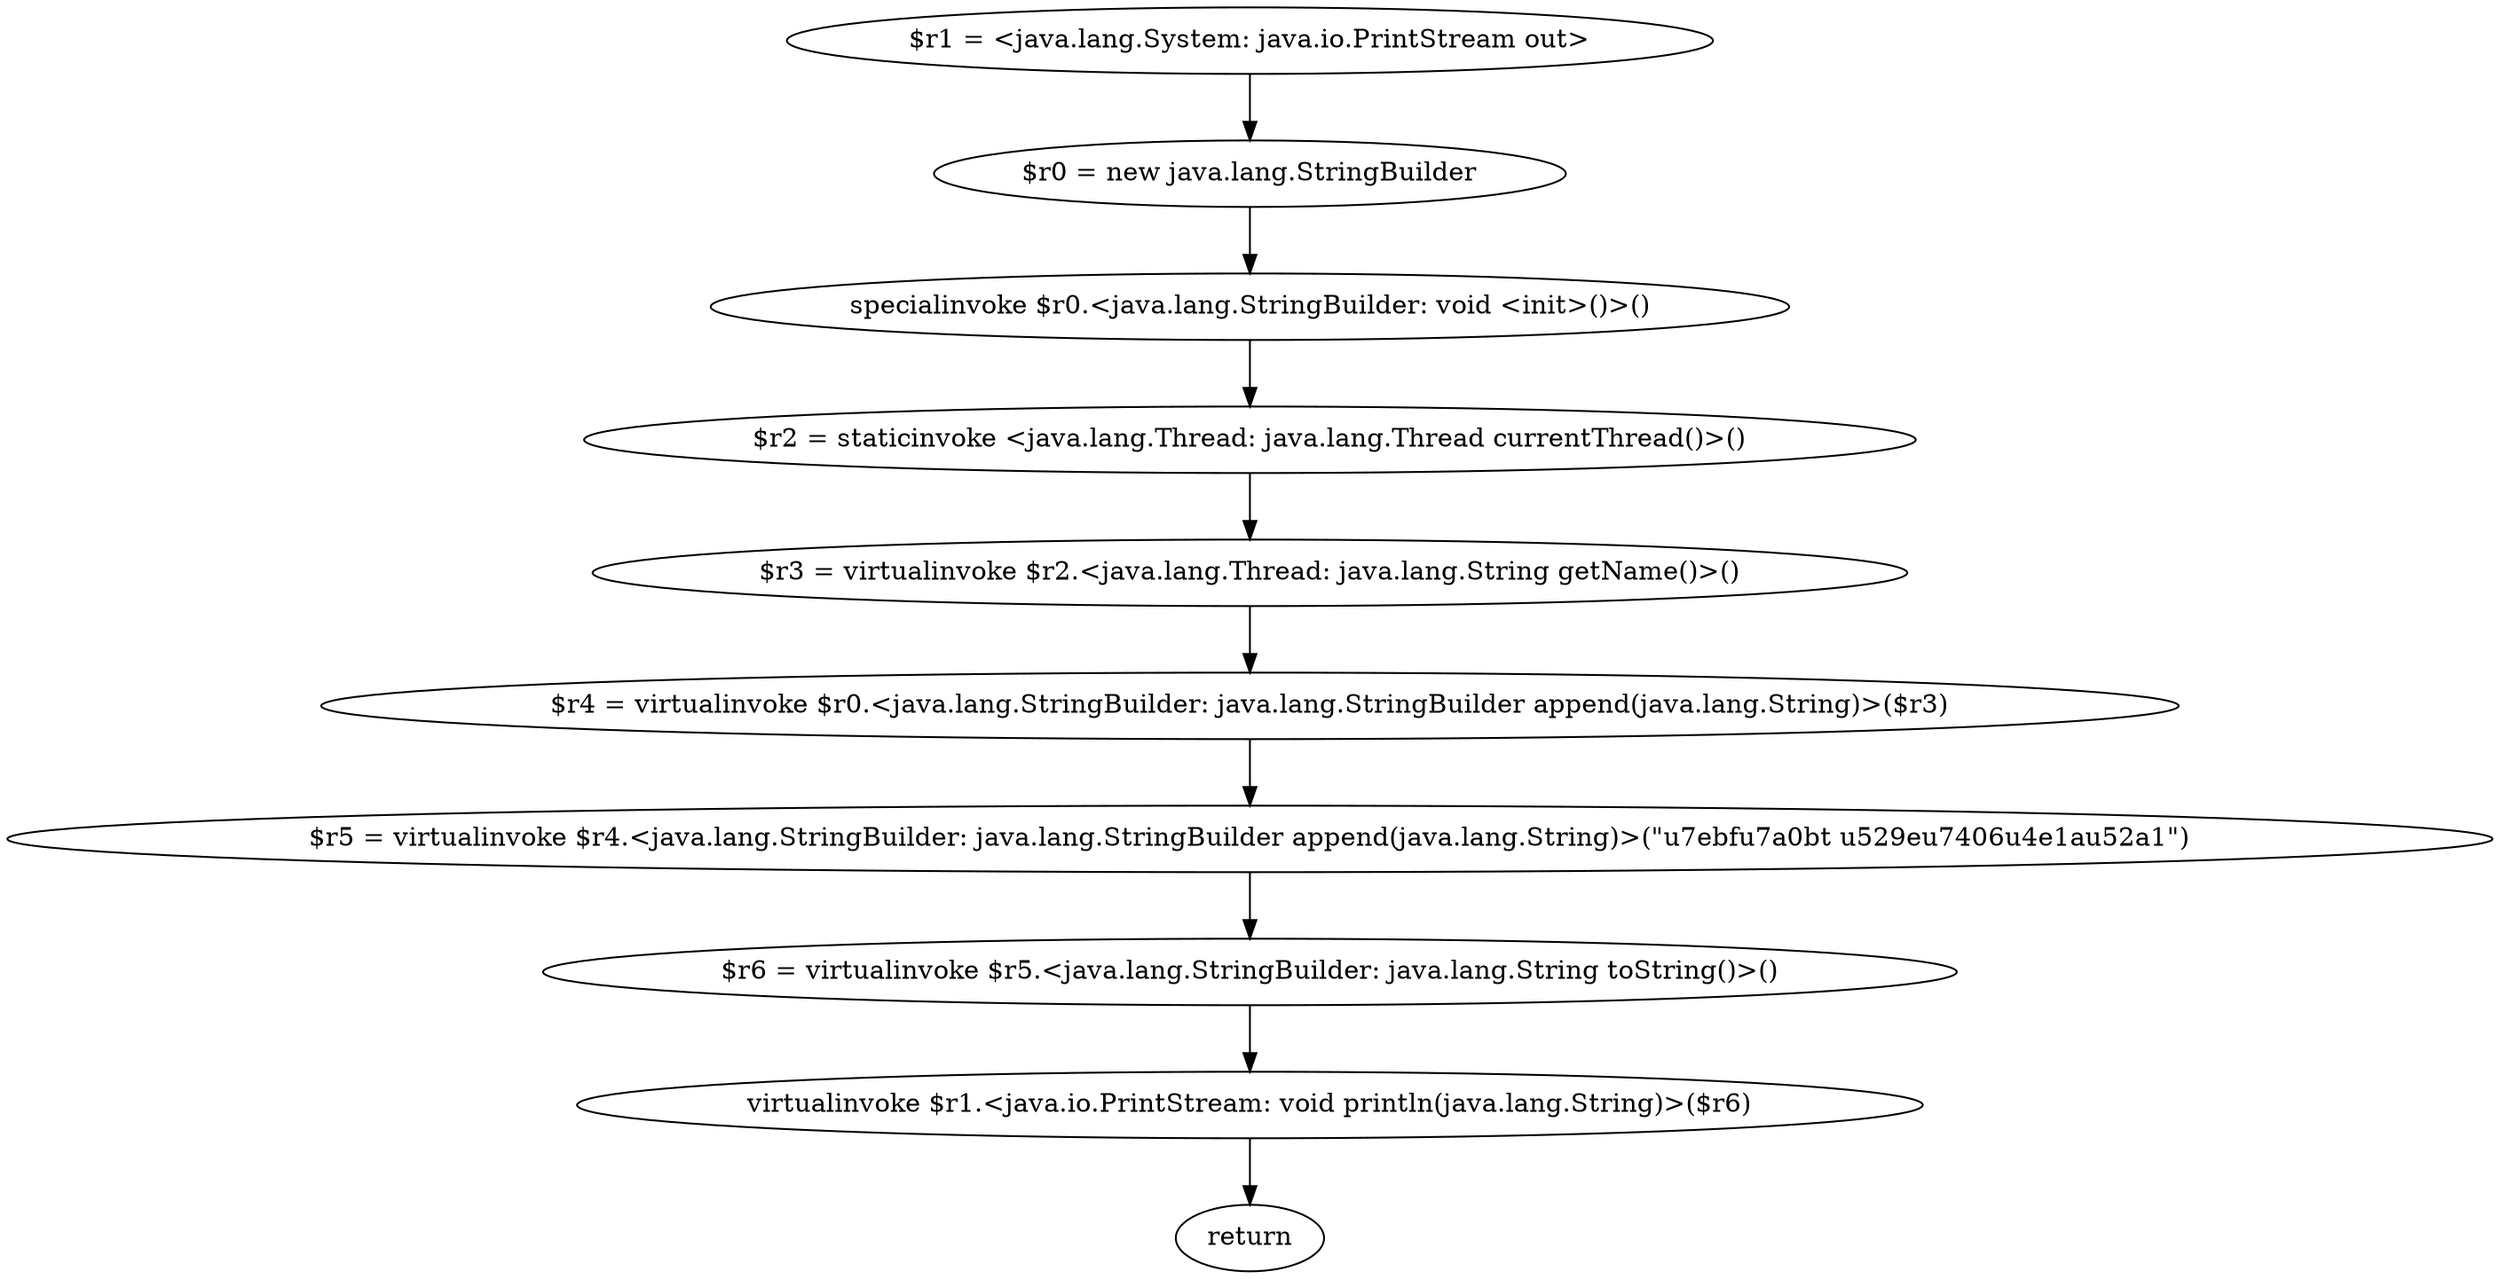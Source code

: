 digraph "unitGraph" {
    "$r1 = <java.lang.System: java.io.PrintStream out>"
    "$r0 = new java.lang.StringBuilder"
    "specialinvoke $r0.<java.lang.StringBuilder: void <init>()>()"
    "$r2 = staticinvoke <java.lang.Thread: java.lang.Thread currentThread()>()"
    "$r3 = virtualinvoke $r2.<java.lang.Thread: java.lang.String getName()>()"
    "$r4 = virtualinvoke $r0.<java.lang.StringBuilder: java.lang.StringBuilder append(java.lang.String)>($r3)"
    "$r5 = virtualinvoke $r4.<java.lang.StringBuilder: java.lang.StringBuilder append(java.lang.String)>(\"\u7ebf\u7a0b\t \u529e\u7406\u4e1a\u52a1\")"
    "$r6 = virtualinvoke $r5.<java.lang.StringBuilder: java.lang.String toString()>()"
    "virtualinvoke $r1.<java.io.PrintStream: void println(java.lang.String)>($r6)"
    "return"
    "$r1 = <java.lang.System: java.io.PrintStream out>"->"$r0 = new java.lang.StringBuilder";
    "$r0 = new java.lang.StringBuilder"->"specialinvoke $r0.<java.lang.StringBuilder: void <init>()>()";
    "specialinvoke $r0.<java.lang.StringBuilder: void <init>()>()"->"$r2 = staticinvoke <java.lang.Thread: java.lang.Thread currentThread()>()";
    "$r2 = staticinvoke <java.lang.Thread: java.lang.Thread currentThread()>()"->"$r3 = virtualinvoke $r2.<java.lang.Thread: java.lang.String getName()>()";
    "$r3 = virtualinvoke $r2.<java.lang.Thread: java.lang.String getName()>()"->"$r4 = virtualinvoke $r0.<java.lang.StringBuilder: java.lang.StringBuilder append(java.lang.String)>($r3)";
    "$r4 = virtualinvoke $r0.<java.lang.StringBuilder: java.lang.StringBuilder append(java.lang.String)>($r3)"->"$r5 = virtualinvoke $r4.<java.lang.StringBuilder: java.lang.StringBuilder append(java.lang.String)>(\"\u7ebf\u7a0b\t \u529e\u7406\u4e1a\u52a1\")";
    "$r5 = virtualinvoke $r4.<java.lang.StringBuilder: java.lang.StringBuilder append(java.lang.String)>(\"\u7ebf\u7a0b\t \u529e\u7406\u4e1a\u52a1\")"->"$r6 = virtualinvoke $r5.<java.lang.StringBuilder: java.lang.String toString()>()";
    "$r6 = virtualinvoke $r5.<java.lang.StringBuilder: java.lang.String toString()>()"->"virtualinvoke $r1.<java.io.PrintStream: void println(java.lang.String)>($r6)";
    "virtualinvoke $r1.<java.io.PrintStream: void println(java.lang.String)>($r6)"->"return";
}
